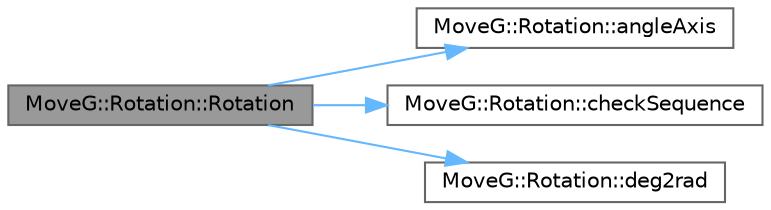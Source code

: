 digraph "MoveG::Rotation::Rotation"
{
 // INTERACTIVE_SVG=YES
 // LATEX_PDF_SIZE
  bgcolor="transparent";
  edge [fontname=Helvetica,fontsize=10,labelfontname=Helvetica,labelfontsize=10];
  node [fontname=Helvetica,fontsize=10,shape=box,height=0.2,width=0.4];
  rankdir="LR";
  Node1 [id="Node000001",label="MoveG::Rotation::Rotation",height=0.2,width=0.4,color="gray40", fillcolor="grey60", style="filled", fontcolor="black",tooltip="Constructor from Euler angles."];
  Node1 -> Node2 [id="edge1_Node000001_Node000002",color="steelblue1",style="solid",tooltip=" "];
  Node2 [id="Node000002",label="MoveG::Rotation::angleAxis",height=0.2,width=0.4,color="grey40", fillcolor="white", style="filled",URL="$classMoveG_1_1Rotation.html#af53ebec657967bbc56de80a85273db16",tooltip="Creates an axis-angle representation."];
  Node1 -> Node3 [id="edge2_Node000001_Node000003",color="steelblue1",style="solid",tooltip=" "];
  Node3 [id="Node000003",label="MoveG::Rotation::checkSequence",height=0.2,width=0.4,color="grey40", fillcolor="white", style="filled",URL="$classMoveG_1_1Rotation.html#ace5e113602edc43788351c9ff61a3169",tooltip="Checks the validity of the Euler angle sequence."];
  Node1 -> Node4 [id="edge3_Node000001_Node000004",color="steelblue1",style="solid",tooltip=" "];
  Node4 [id="Node000004",label="MoveG::Rotation::deg2rad",height=0.2,width=0.4,color="grey40", fillcolor="white", style="filled",URL="$classMoveG_1_1Rotation.html#aa760c962a3fc89567dda3614b0f79df6",tooltip="Converts degrees to radians."];
}
